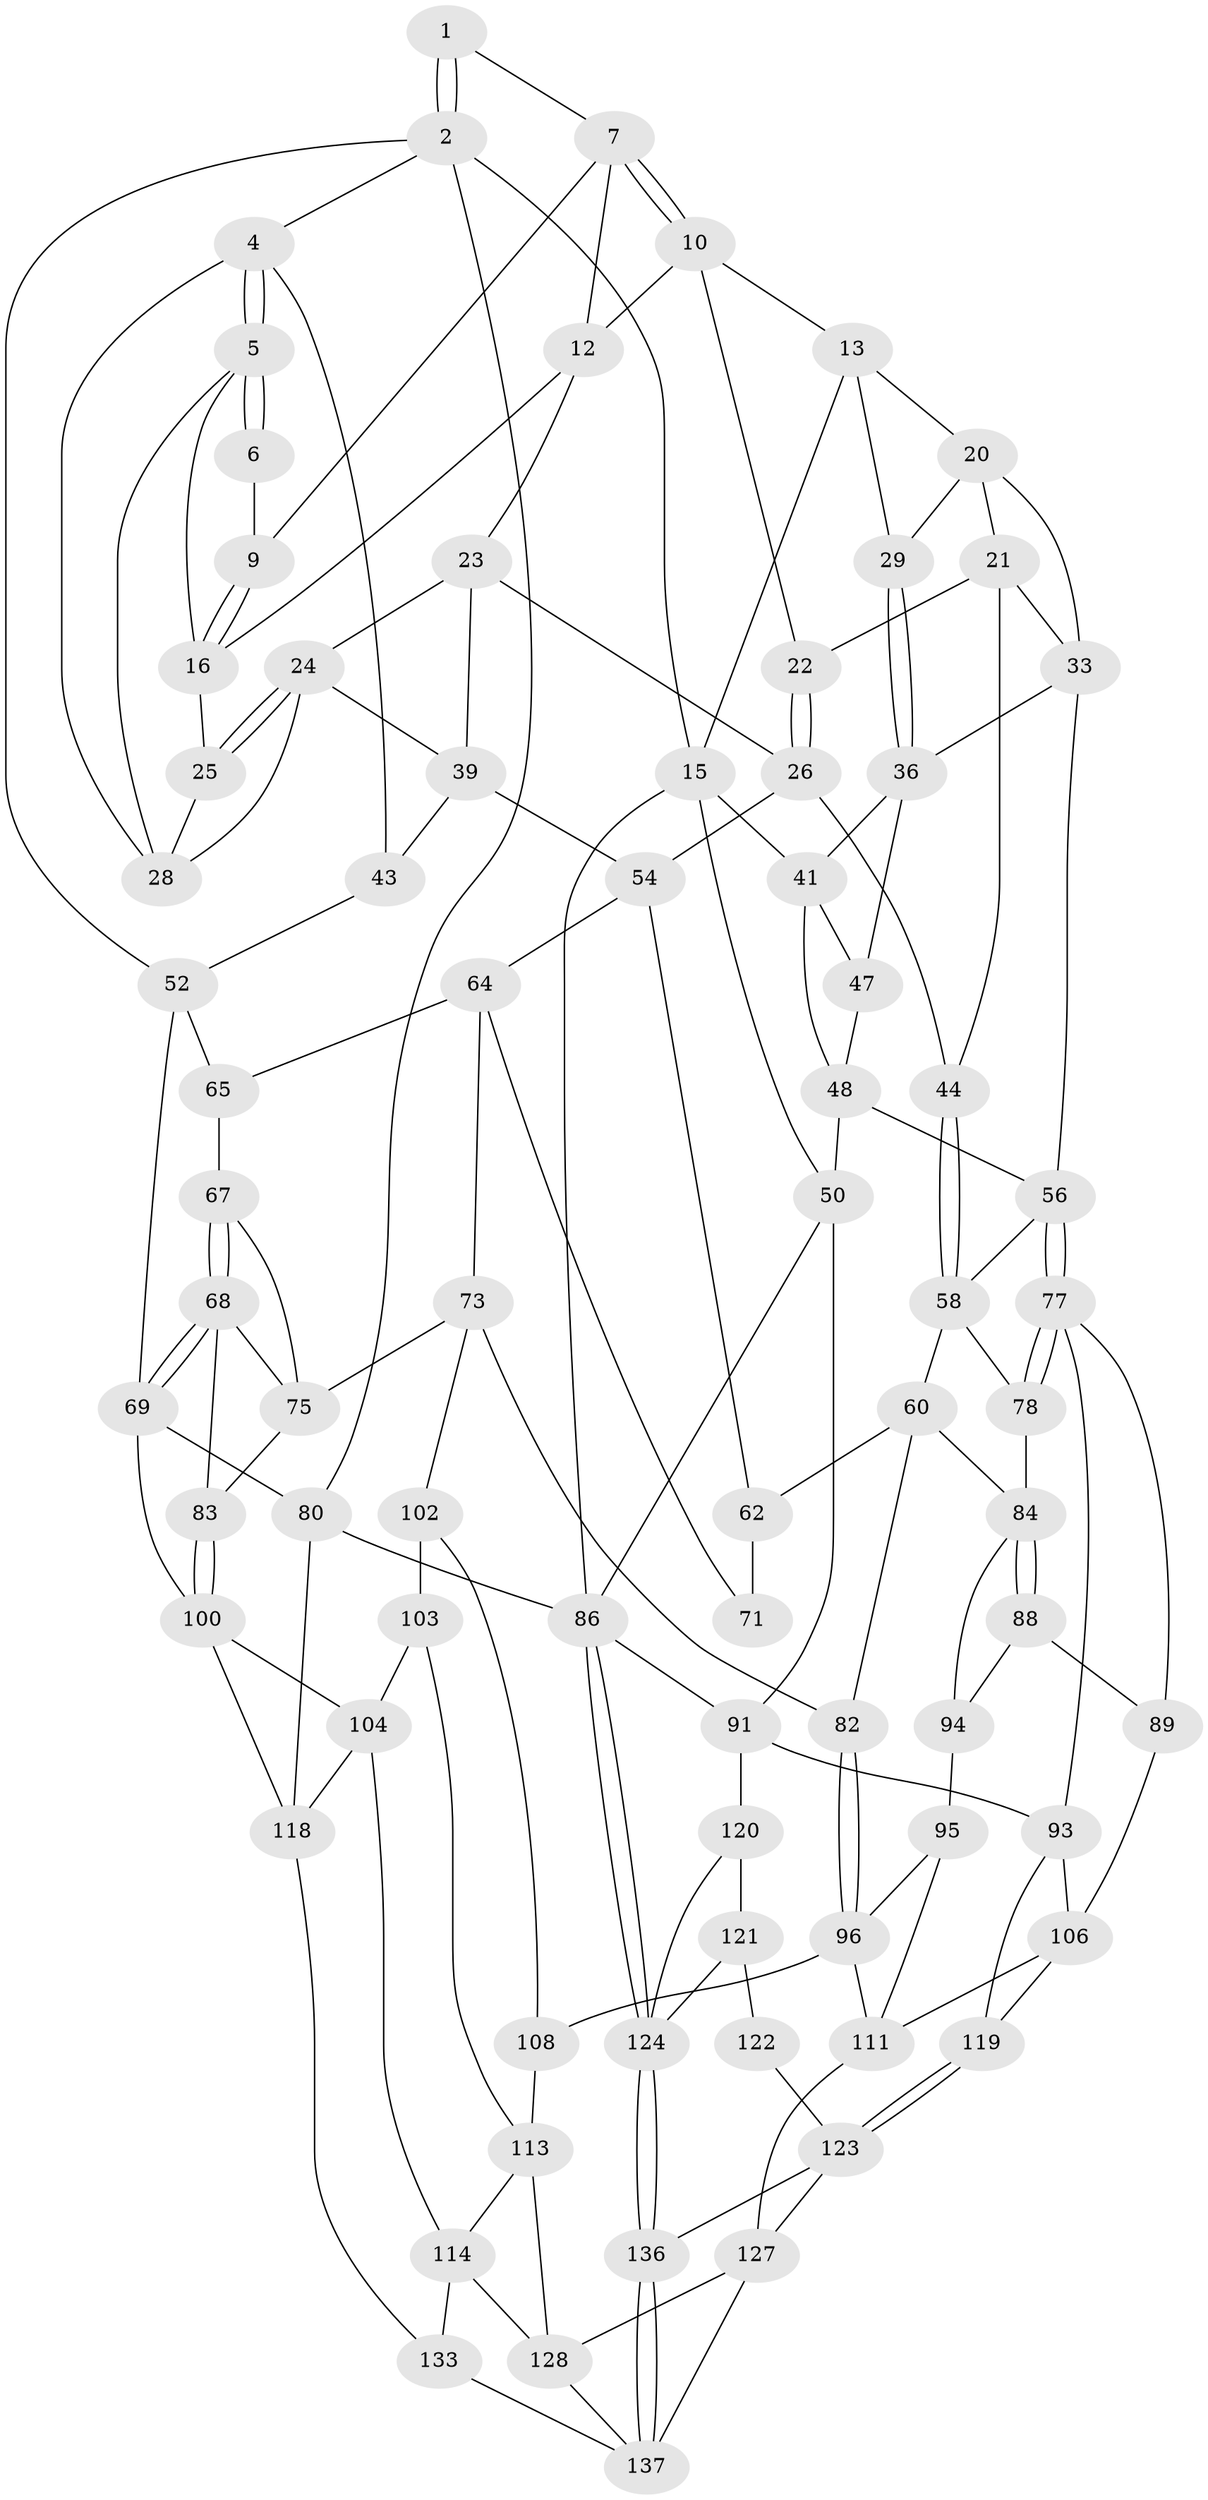 // original degree distribution, {3: 0.014492753623188406, 6: 0.2318840579710145, 5: 0.5072463768115942, 4: 0.2463768115942029}
// Generated by graph-tools (version 1.1) at 2025/42/03/06/25 10:42:32]
// undirected, 79 vertices, 163 edges
graph export_dot {
graph [start="1"]
  node [color=gray90,style=filled];
  1 [pos="+0.18796043290115255+0"];
  2 [pos="+0+0",super="+3"];
  4 [pos="+0+0.14396111877868256",super="+35"];
  5 [pos="+0+0.1393978050716992",super="+18"];
  6 [pos="+0.17994451556814825+0"];
  7 [pos="+0.4756141452890544+0",super="+8"];
  9 [pos="+0.1894045607698208+0.02528493995952255"];
  10 [pos="+0.5017475879768272+0",super="+11"];
  12 [pos="+0.29413881378174106+0.07461959996622011",super="+19"];
  13 [pos="+0.6388092551846795+0",super="+14"];
  15 [pos="+1+0",super="+40"];
  16 [pos="+0.19557571373314706+0.07283239247411083",super="+17"];
  20 [pos="+0.626255183210806+0.13368116704070612",super="+30"];
  21 [pos="+0.5867059225997974+0.16405861756020562",super="+34"];
  22 [pos="+0.4202174393706077+0.1991112143478018"];
  23 [pos="+0.25260100095756405+0.17498880469584463",super="+27"];
  24 [pos="+0.1914640437747823+0.20384902298630614",super="+31"];
  25 [pos="+0.14238006059754085+0.14730326118784476"];
  26 [pos="+0.40361530080537394+0.2420298290135054",super="+45"];
  28 [pos="+0.1324226281017929+0.19763236636873965",super="+32"];
  29 [pos="+0.9863399639771506+0"];
  33 [pos="+0.7314186280978036+0.2995471022723193",super="+38"];
  36 [pos="+0.9191332811275229+0.06607107259506276",super="+37"];
  39 [pos="+0.2863192938467091+0.31541708383614564",super="+42"];
  41 [pos="+0.9331329001864574+0.303057228009313",super="+46"];
  43 [pos="+0.1338340007012689+0.31522581655045095"];
  44 [pos="+0.5076712146827861+0.3174582188191168"];
  47 [pos="+0.8642669912024172+0.3158193331768712"];
  48 [pos="+0.9137257075689812+0.507689164606422",super="+49"];
  50 [pos="+1+0.5411244997412374",super="+51"];
  52 [pos="+0.06635504973386733+0.3943724958549888",super="+53"];
  54 [pos="+0.4411421448368008+0.37308464732729124",super="+55"];
  56 [pos="+0.8112820942066064+0.5058547715494638",super="+57"];
  58 [pos="+0.6342561998007835+0.4606757859083966",super="+59"];
  60 [pos="+0.5597635035556654+0.5182692804927946",super="+61"];
  62 [pos="+0.47786453038179627+0.49494486426364637",super="+63"];
  64 [pos="+0.23140603698982576+0.44528959148214176",super="+70"];
  65 [pos="+0.12708115610940848+0.45018734482032285",super="+66"];
  67 [pos="+0.018868093132225084+0.4787728076301677",super="+72"];
  68 [pos="+0+0.5211775617477022",super="+81"];
  69 [pos="+0+0.5329853435914296",super="+79"];
  71 [pos="+0.3218596916663298+0.47885663602888373"];
  73 [pos="+0.2629606643568152+0.5384050962686431",super="+74"];
  75 [pos="+0.09305378149835013+0.5336632975174329",super="+76"];
  77 [pos="+0.7916087081319626+0.5447108479389198",super="+90"];
  78 [pos="+0.653814270813997+0.5645369270876293"];
  80 [pos="+0+1"];
  82 [pos="+0.48137967088972045+0.5511758637871265"];
  83 [pos="+0.06979319863616572+0.6089503251475993"];
  84 [pos="+0.656427256432286+0.5972030986673771",super="+85"];
  86 [pos="+1+1",super="+87"];
  88 [pos="+0.6765137731015107+0.612147527382526",super="+97"];
  89 [pos="+0.7627396841256515+0.5791892632319195",super="+99"];
  91 [pos="+0.9016609491124646+0.7082243403452528",super="+92"];
  93 [pos="+0.8138985310881485+0.6991463161661717",super="+105"];
  94 [pos="+0.608199616326465+0.6288483299624887",super="+98"];
  95 [pos="+0.5425469429793687+0.632952012174678",super="+110"];
  96 [pos="+0.47907148413502987+0.60602282814607",super="+107"];
  100 [pos="+0.07158951287161917+0.6739022236532549",super="+101"];
  102 [pos="+0.24958226497488759+0.5702292744315847",super="+109"];
  103 [pos="+0.1887678399131886+0.6490076817461886",super="+112"];
  104 [pos="+0.18120999700007243+0.6516309372805432",super="+115"];
  106 [pos="+0.6991142055653301+0.7155382678431634",super="+116"];
  108 [pos="+0.3839655402721631+0.7117958898126294"];
  111 [pos="+0.5570253260411887+0.7530341533010858",super="+117"];
  113 [pos="+0.2351519613928893+0.7981426102478075",super="+126"];
  114 [pos="+0.20945710659841546+0.8342794236017584",super="+132"];
  118 [pos="+0.11597049678593381+0.7749940719225468",super="+130"];
  119 [pos="+0.7270643958887202+0.8062513670555094"];
  120 [pos="+0.8712129808485363+0.7602344643014535"];
  121 [pos="+0.8009374265745531+0.8070357406819593",super="+131"];
  122 [pos="+0.7460461206656285+0.8179044517800367"];
  123 [pos="+0.7310034630161153+0.8156880204502842",super="+134"];
  124 [pos="+1+1",super="+125"];
  127 [pos="+0.5535559919110602+0.8451366037662473",super="+135"];
  128 [pos="+0.5074305503164179+0.8627252411004855",super="+129"];
  133 [pos="+0.17789113330735912+1"];
  136 [pos="+0.9827554019617274+1"];
  137 [pos="+0.539641250793248+1",super="+138"];
  1 -- 2;
  1 -- 2;
  1 -- 7;
  2 -- 15;
  2 -- 80;
  2 -- 4;
  2 -- 52;
  4 -- 5;
  4 -- 5;
  4 -- 43;
  4 -- 28;
  5 -- 6;
  5 -- 6;
  5 -- 28;
  5 -- 16;
  6 -- 9;
  7 -- 10;
  7 -- 10;
  7 -- 9;
  7 -- 12;
  9 -- 16;
  9 -- 16;
  10 -- 13;
  10 -- 12;
  10 -- 22;
  12 -- 16;
  12 -- 23;
  13 -- 20;
  13 -- 29;
  13 -- 15;
  15 -- 86;
  15 -- 41;
  15 -- 50;
  16 -- 25;
  20 -- 21;
  20 -- 33;
  20 -- 29;
  21 -- 22;
  21 -- 33;
  21 -- 44;
  22 -- 26;
  22 -- 26;
  23 -- 24;
  23 -- 26;
  23 -- 39;
  24 -- 25;
  24 -- 25;
  24 -- 28;
  24 -- 39;
  25 -- 28;
  26 -- 44;
  26 -- 54;
  29 -- 36;
  29 -- 36;
  33 -- 36;
  33 -- 56;
  36 -- 41;
  36 -- 47;
  39 -- 43;
  39 -- 54;
  41 -- 48;
  41 -- 47;
  43 -- 52;
  44 -- 58;
  44 -- 58;
  47 -- 48;
  48 -- 50;
  48 -- 56;
  50 -- 86;
  50 -- 91;
  52 -- 69;
  52 -- 65;
  54 -- 62;
  54 -- 64;
  56 -- 77;
  56 -- 77;
  56 -- 58;
  58 -- 60;
  58 -- 78;
  60 -- 82;
  60 -- 62;
  60 -- 84;
  62 -- 71 [weight=2];
  64 -- 65;
  64 -- 73;
  64 -- 71;
  65 -- 67 [weight=2];
  67 -- 68;
  67 -- 68;
  67 -- 75;
  68 -- 69;
  68 -- 69;
  68 -- 83;
  68 -- 75;
  69 -- 80;
  69 -- 100;
  73 -- 82;
  73 -- 75;
  73 -- 102;
  75 -- 83;
  77 -- 78;
  77 -- 78;
  77 -- 89;
  77 -- 93;
  78 -- 84;
  80 -- 86;
  80 -- 118;
  82 -- 96;
  82 -- 96;
  83 -- 100;
  83 -- 100;
  84 -- 88;
  84 -- 88;
  84 -- 94;
  86 -- 124;
  86 -- 124;
  86 -- 91;
  88 -- 89 [weight=2];
  88 -- 94;
  89 -- 106;
  91 -- 120;
  91 -- 93;
  93 -- 106;
  93 -- 119;
  94 -- 95 [weight=2];
  95 -- 96;
  95 -- 111;
  96 -- 108;
  96 -- 111;
  100 -- 104;
  100 -- 118;
  102 -- 103 [weight=2];
  102 -- 108;
  103 -- 104;
  103 -- 113;
  104 -- 114;
  104 -- 118;
  106 -- 119;
  106 -- 111;
  108 -- 113;
  111 -- 127;
  113 -- 114;
  113 -- 128;
  114 -- 133;
  114 -- 128;
  118 -- 133;
  119 -- 123;
  119 -- 123;
  120 -- 121;
  120 -- 124;
  121 -- 122 [weight=2];
  121 -- 124;
  122 -- 123;
  123 -- 136;
  123 -- 127;
  124 -- 136;
  124 -- 136;
  127 -- 128;
  127 -- 137;
  128 -- 137;
  133 -- 137;
  136 -- 137;
  136 -- 137;
}
